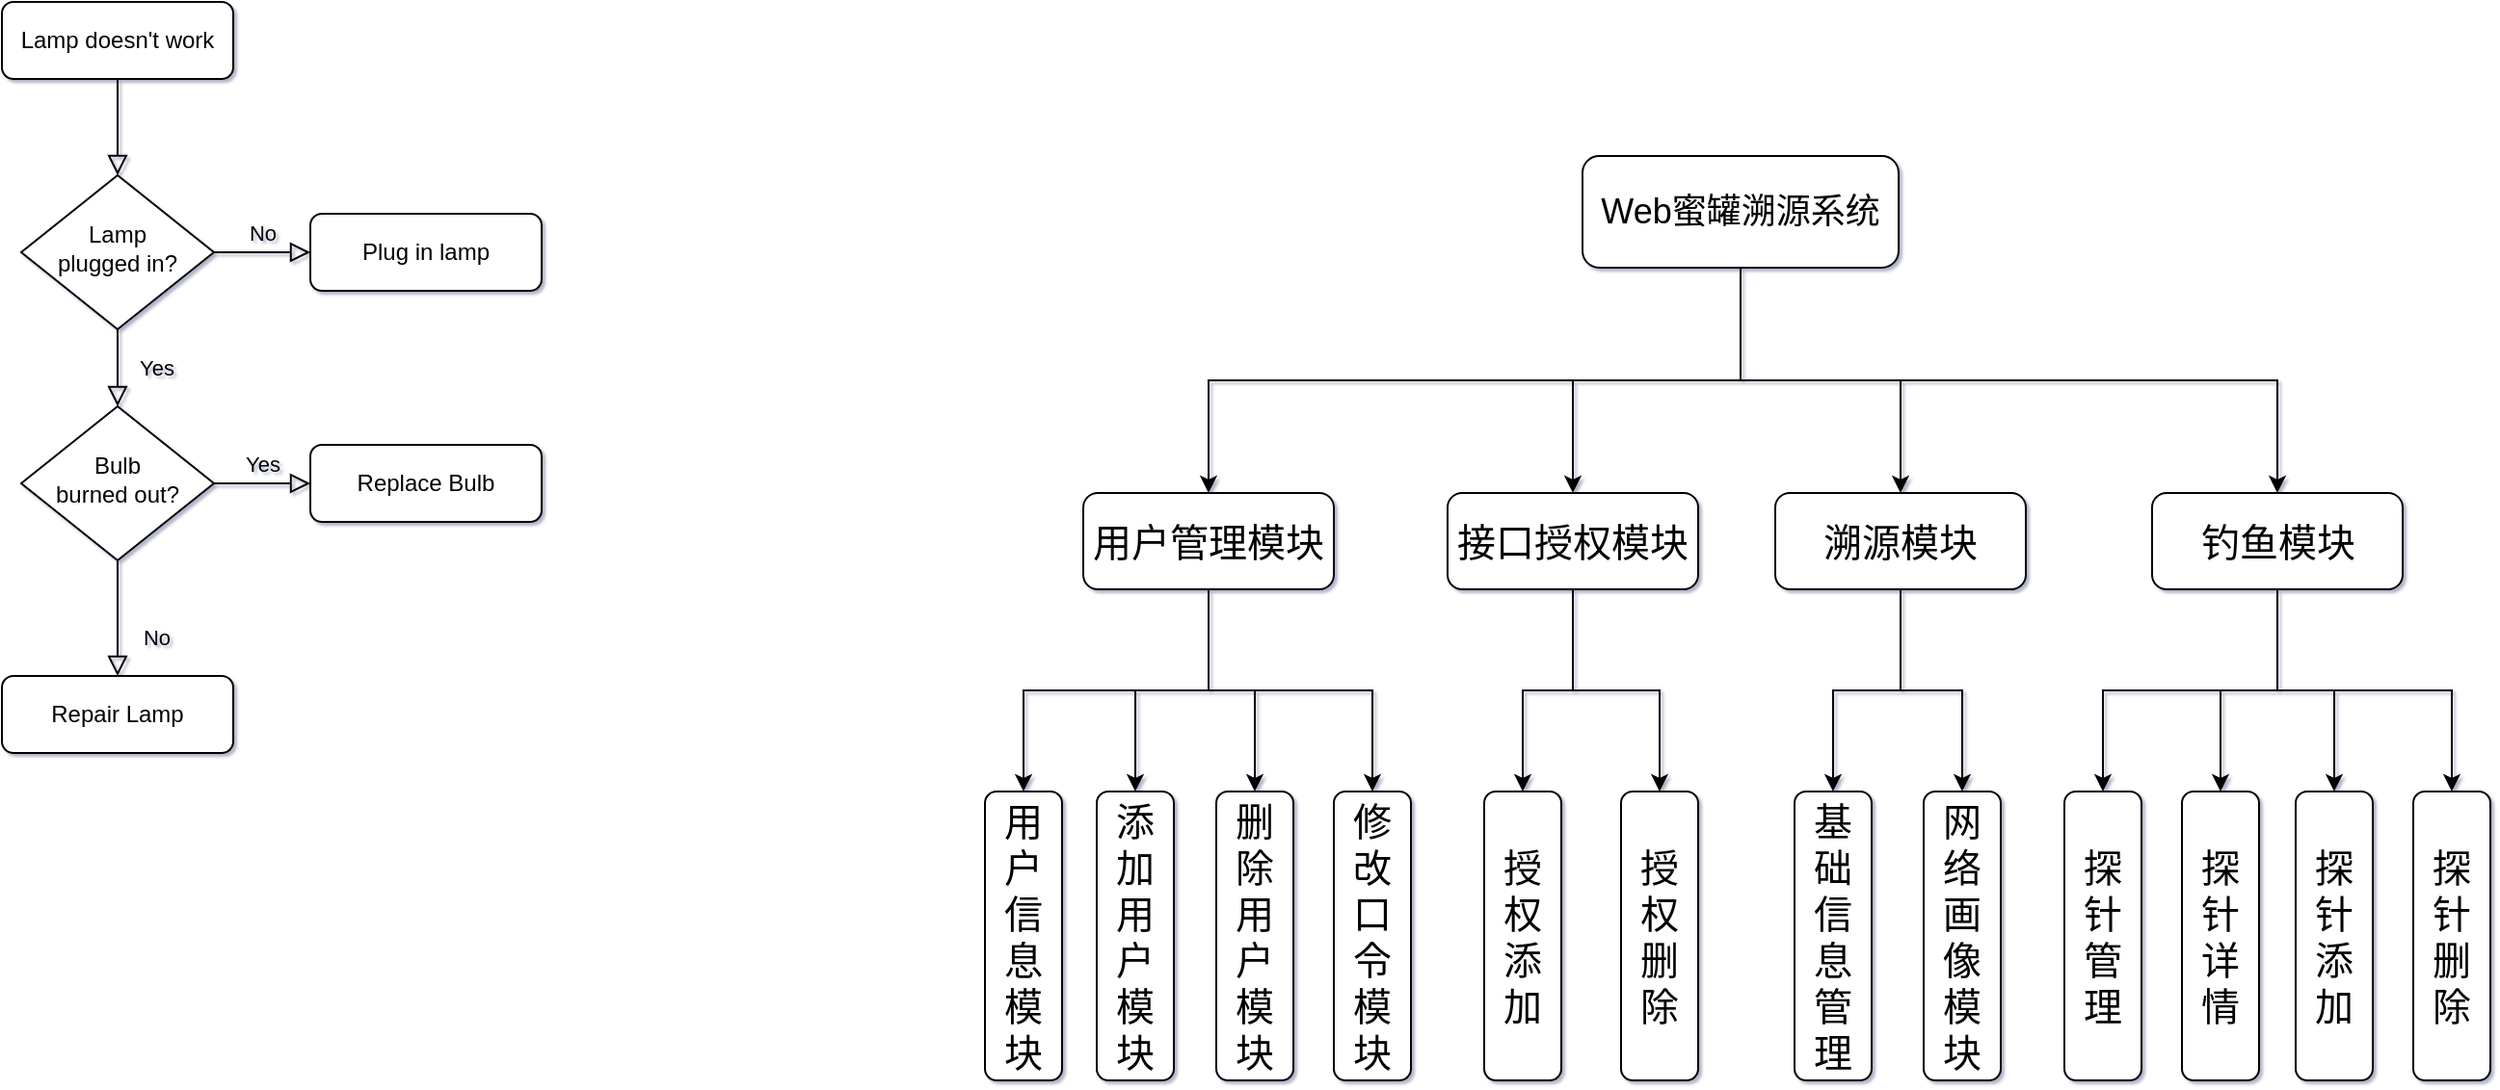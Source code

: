 <mxfile version="14.5.10" type="github">
  <diagram id="C5RBs43oDa-KdzZeNtuy" name="Page-1">
    <mxGraphModel dx="1422" dy="762" grid="1" gridSize="10" guides="1" tooltips="1" connect="1" arrows="1" fold="1" page="0" pageScale="1" pageWidth="827" pageHeight="1169" background="none" math="0" shadow="1">
      <root>
        <mxCell id="WIyWlLk6GJQsqaUBKTNV-0" />
        <mxCell id="WIyWlLk6GJQsqaUBKTNV-1" parent="WIyWlLk6GJQsqaUBKTNV-0" />
        <mxCell id="WIyWlLk6GJQsqaUBKTNV-2" value="" style="rounded=0;html=1;jettySize=auto;orthogonalLoop=1;fontSize=11;endArrow=block;endFill=0;endSize=8;strokeWidth=1;shadow=0;labelBackgroundColor=none;edgeStyle=orthogonalEdgeStyle;" parent="WIyWlLk6GJQsqaUBKTNV-1" source="WIyWlLk6GJQsqaUBKTNV-3" target="WIyWlLk6GJQsqaUBKTNV-6" edge="1">
          <mxGeometry relative="1" as="geometry" />
        </mxCell>
        <mxCell id="WIyWlLk6GJQsqaUBKTNV-3" value="Lamp doesn&#39;t work" style="rounded=1;whiteSpace=wrap;html=1;fontSize=12;glass=0;strokeWidth=1;shadow=0;" parent="WIyWlLk6GJQsqaUBKTNV-1" vertex="1">
          <mxGeometry x="160" y="80" width="120" height="40" as="geometry" />
        </mxCell>
        <mxCell id="WIyWlLk6GJQsqaUBKTNV-4" value="Yes" style="rounded=0;html=1;jettySize=auto;orthogonalLoop=1;fontSize=11;endArrow=block;endFill=0;endSize=8;strokeWidth=1;shadow=0;labelBackgroundColor=none;edgeStyle=orthogonalEdgeStyle;" parent="WIyWlLk6GJQsqaUBKTNV-1" source="WIyWlLk6GJQsqaUBKTNV-6" target="WIyWlLk6GJQsqaUBKTNV-10" edge="1">
          <mxGeometry y="20" relative="1" as="geometry">
            <mxPoint as="offset" />
          </mxGeometry>
        </mxCell>
        <mxCell id="WIyWlLk6GJQsqaUBKTNV-5" value="No" style="edgeStyle=orthogonalEdgeStyle;rounded=0;html=1;jettySize=auto;orthogonalLoop=1;fontSize=11;endArrow=block;endFill=0;endSize=8;strokeWidth=1;shadow=0;labelBackgroundColor=none;" parent="WIyWlLk6GJQsqaUBKTNV-1" source="WIyWlLk6GJQsqaUBKTNV-6" target="WIyWlLk6GJQsqaUBKTNV-7" edge="1">
          <mxGeometry y="10" relative="1" as="geometry">
            <mxPoint as="offset" />
          </mxGeometry>
        </mxCell>
        <mxCell id="WIyWlLk6GJQsqaUBKTNV-6" value="Lamp&lt;br&gt;plugged in?" style="rhombus;whiteSpace=wrap;html=1;shadow=0;fontFamily=Helvetica;fontSize=12;align=center;strokeWidth=1;spacing=6;spacingTop=-4;" parent="WIyWlLk6GJQsqaUBKTNV-1" vertex="1">
          <mxGeometry x="170" y="170" width="100" height="80" as="geometry" />
        </mxCell>
        <mxCell id="WIyWlLk6GJQsqaUBKTNV-7" value="Plug in lamp" style="rounded=1;whiteSpace=wrap;html=1;fontSize=12;glass=0;strokeWidth=1;shadow=0;" parent="WIyWlLk6GJQsqaUBKTNV-1" vertex="1">
          <mxGeometry x="320" y="190" width="120" height="40" as="geometry" />
        </mxCell>
        <mxCell id="WIyWlLk6GJQsqaUBKTNV-8" value="No" style="rounded=0;html=1;jettySize=auto;orthogonalLoop=1;fontSize=11;endArrow=block;endFill=0;endSize=8;strokeWidth=1;shadow=0;labelBackgroundColor=none;edgeStyle=orthogonalEdgeStyle;" parent="WIyWlLk6GJQsqaUBKTNV-1" source="WIyWlLk6GJQsqaUBKTNV-10" target="WIyWlLk6GJQsqaUBKTNV-11" edge="1">
          <mxGeometry x="0.333" y="20" relative="1" as="geometry">
            <mxPoint as="offset" />
          </mxGeometry>
        </mxCell>
        <mxCell id="WIyWlLk6GJQsqaUBKTNV-9" value="Yes" style="edgeStyle=orthogonalEdgeStyle;rounded=0;html=1;jettySize=auto;orthogonalLoop=1;fontSize=11;endArrow=block;endFill=0;endSize=8;strokeWidth=1;shadow=0;labelBackgroundColor=none;" parent="WIyWlLk6GJQsqaUBKTNV-1" source="WIyWlLk6GJQsqaUBKTNV-10" target="WIyWlLk6GJQsqaUBKTNV-12" edge="1">
          <mxGeometry y="10" relative="1" as="geometry">
            <mxPoint as="offset" />
          </mxGeometry>
        </mxCell>
        <mxCell id="WIyWlLk6GJQsqaUBKTNV-10" value="Bulb&lt;br&gt;burned out?" style="rhombus;whiteSpace=wrap;html=1;shadow=0;fontFamily=Helvetica;fontSize=12;align=center;strokeWidth=1;spacing=6;spacingTop=-4;" parent="WIyWlLk6GJQsqaUBKTNV-1" vertex="1">
          <mxGeometry x="170" y="290" width="100" height="80" as="geometry" />
        </mxCell>
        <mxCell id="WIyWlLk6GJQsqaUBKTNV-11" value="Repair Lamp" style="rounded=1;whiteSpace=wrap;html=1;fontSize=12;glass=0;strokeWidth=1;shadow=0;" parent="WIyWlLk6GJQsqaUBKTNV-1" vertex="1">
          <mxGeometry x="160" y="430" width="120" height="40" as="geometry" />
        </mxCell>
        <mxCell id="WIyWlLk6GJQsqaUBKTNV-12" value="Replace Bulb" style="rounded=1;whiteSpace=wrap;html=1;fontSize=12;glass=0;strokeWidth=1;shadow=0;" parent="WIyWlLk6GJQsqaUBKTNV-1" vertex="1">
          <mxGeometry x="320" y="310" width="120" height="40" as="geometry" />
        </mxCell>
        <mxCell id="Zg1x8N40QmGfaq8mfe-Y-34" style="edgeStyle=orthogonalEdgeStyle;rounded=0;orthogonalLoop=1;jettySize=auto;html=1;entryX=0.5;entryY=0;entryDx=0;entryDy=0;fontSize=18;" edge="1" parent="WIyWlLk6GJQsqaUBKTNV-1" source="Zg1x8N40QmGfaq8mfe-Y-0" target="Zg1x8N40QmGfaq8mfe-Y-2">
          <mxGeometry relative="1" as="geometry" />
        </mxCell>
        <mxCell id="Zg1x8N40QmGfaq8mfe-Y-35" style="edgeStyle=orthogonalEdgeStyle;rounded=0;orthogonalLoop=1;jettySize=auto;html=1;entryX=0.5;entryY=0;entryDx=0;entryDy=0;fontSize=18;" edge="1" parent="WIyWlLk6GJQsqaUBKTNV-1" source="Zg1x8N40QmGfaq8mfe-Y-0" target="Zg1x8N40QmGfaq8mfe-Y-23">
          <mxGeometry relative="1" as="geometry" />
        </mxCell>
        <mxCell id="Zg1x8N40QmGfaq8mfe-Y-39" style="edgeStyle=orthogonalEdgeStyle;rounded=0;orthogonalLoop=1;jettySize=auto;html=1;fontSize=18;exitX=0.5;exitY=1;exitDx=0;exitDy=0;" edge="1" parent="WIyWlLk6GJQsqaUBKTNV-1" source="Zg1x8N40QmGfaq8mfe-Y-0" target="Zg1x8N40QmGfaq8mfe-Y-3">
          <mxGeometry relative="1" as="geometry" />
        </mxCell>
        <mxCell id="Zg1x8N40QmGfaq8mfe-Y-40" style="edgeStyle=orthogonalEdgeStyle;rounded=0;orthogonalLoop=1;jettySize=auto;html=1;entryX=0.5;entryY=0;entryDx=0;entryDy=0;fontSize=18;exitX=0.5;exitY=1;exitDx=0;exitDy=0;" edge="1" parent="WIyWlLk6GJQsqaUBKTNV-1" source="Zg1x8N40QmGfaq8mfe-Y-0" target="Zg1x8N40QmGfaq8mfe-Y-1">
          <mxGeometry relative="1" as="geometry" />
        </mxCell>
        <mxCell id="Zg1x8N40QmGfaq8mfe-Y-0" value="&lt;font style=&quot;font-size: 18px&quot;&gt;Web蜜罐溯源系统&lt;/font&gt;" style="rounded=1;whiteSpace=wrap;html=1;" vertex="1" parent="WIyWlLk6GJQsqaUBKTNV-1">
          <mxGeometry x="980" y="160" width="164" height="58" as="geometry" />
        </mxCell>
        <mxCell id="Zg1x8N40QmGfaq8mfe-Y-41" style="edgeStyle=orthogonalEdgeStyle;rounded=0;orthogonalLoop=1;jettySize=auto;html=1;entryX=0.5;entryY=0;entryDx=0;entryDy=0;fontSize=18;" edge="1" parent="WIyWlLk6GJQsqaUBKTNV-1" source="Zg1x8N40QmGfaq8mfe-Y-1" target="Zg1x8N40QmGfaq8mfe-Y-10">
          <mxGeometry relative="1" as="geometry" />
        </mxCell>
        <mxCell id="Zg1x8N40QmGfaq8mfe-Y-42" style="edgeStyle=orthogonalEdgeStyle;rounded=0;orthogonalLoop=1;jettySize=auto;html=1;entryX=0.5;entryY=0;entryDx=0;entryDy=0;fontSize=18;" edge="1" parent="WIyWlLk6GJQsqaUBKTNV-1" source="Zg1x8N40QmGfaq8mfe-Y-1" target="Zg1x8N40QmGfaq8mfe-Y-11">
          <mxGeometry relative="1" as="geometry" />
        </mxCell>
        <mxCell id="Zg1x8N40QmGfaq8mfe-Y-43" style="edgeStyle=orthogonalEdgeStyle;rounded=0;orthogonalLoop=1;jettySize=auto;html=1;entryX=0.5;entryY=0;entryDx=0;entryDy=0;fontSize=18;exitX=0.5;exitY=1;exitDx=0;exitDy=0;" edge="1" parent="WIyWlLk6GJQsqaUBKTNV-1" source="Zg1x8N40QmGfaq8mfe-Y-1" target="Zg1x8N40QmGfaq8mfe-Y-8">
          <mxGeometry relative="1" as="geometry" />
        </mxCell>
        <mxCell id="Zg1x8N40QmGfaq8mfe-Y-44" style="edgeStyle=orthogonalEdgeStyle;rounded=0;orthogonalLoop=1;jettySize=auto;html=1;entryX=0.5;entryY=0;entryDx=0;entryDy=0;fontSize=18;exitX=0.5;exitY=1;exitDx=0;exitDy=0;" edge="1" parent="WIyWlLk6GJQsqaUBKTNV-1" source="Zg1x8N40QmGfaq8mfe-Y-1" target="Zg1x8N40QmGfaq8mfe-Y-12">
          <mxGeometry relative="1" as="geometry" />
        </mxCell>
        <mxCell id="Zg1x8N40QmGfaq8mfe-Y-1" value="用户管理模块" style="rounded=1;whiteSpace=wrap;html=1;fontSize=20;" vertex="1" parent="WIyWlLk6GJQsqaUBKTNV-1">
          <mxGeometry x="721" y="335" width="130" height="50" as="geometry" />
        </mxCell>
        <mxCell id="Zg1x8N40QmGfaq8mfe-Y-19" style="edgeStyle=orthogonalEdgeStyle;rounded=0;orthogonalLoop=1;jettySize=auto;html=1;entryX=0.5;entryY=0;entryDx=0;entryDy=0;fontSize=18;" edge="1" parent="WIyWlLk6GJQsqaUBKTNV-1" source="Zg1x8N40QmGfaq8mfe-Y-2" target="Zg1x8N40QmGfaq8mfe-Y-6">
          <mxGeometry relative="1" as="geometry" />
        </mxCell>
        <mxCell id="Zg1x8N40QmGfaq8mfe-Y-20" style="edgeStyle=orthogonalEdgeStyle;rounded=0;orthogonalLoop=1;jettySize=auto;html=1;entryX=0.5;entryY=0;entryDx=0;entryDy=0;fontSize=18;" edge="1" parent="WIyWlLk6GJQsqaUBKTNV-1" source="Zg1x8N40QmGfaq8mfe-Y-2" target="Zg1x8N40QmGfaq8mfe-Y-7">
          <mxGeometry relative="1" as="geometry" />
        </mxCell>
        <mxCell id="Zg1x8N40QmGfaq8mfe-Y-2" value="接口授权模块" style="rounded=1;whiteSpace=wrap;html=1;fontSize=20;" vertex="1" parent="WIyWlLk6GJQsqaUBKTNV-1">
          <mxGeometry x="910" y="335" width="130" height="50" as="geometry" />
        </mxCell>
        <mxCell id="Zg1x8N40QmGfaq8mfe-Y-21" style="edgeStyle=orthogonalEdgeStyle;rounded=0;orthogonalLoop=1;jettySize=auto;html=1;entryX=0.5;entryY=0;entryDx=0;entryDy=0;fontSize=18;exitX=0.5;exitY=1;exitDx=0;exitDy=0;" edge="1" parent="WIyWlLk6GJQsqaUBKTNV-1" source="Zg1x8N40QmGfaq8mfe-Y-3" target="Zg1x8N40QmGfaq8mfe-Y-4">
          <mxGeometry relative="1" as="geometry" />
        </mxCell>
        <mxCell id="Zg1x8N40QmGfaq8mfe-Y-22" style="edgeStyle=orthogonalEdgeStyle;rounded=0;orthogonalLoop=1;jettySize=auto;html=1;entryX=0.5;entryY=0;entryDx=0;entryDy=0;fontSize=18;" edge="1" parent="WIyWlLk6GJQsqaUBKTNV-1" source="Zg1x8N40QmGfaq8mfe-Y-3" target="Zg1x8N40QmGfaq8mfe-Y-9">
          <mxGeometry relative="1" as="geometry" />
        </mxCell>
        <mxCell id="Zg1x8N40QmGfaq8mfe-Y-29" style="edgeStyle=orthogonalEdgeStyle;rounded=0;orthogonalLoop=1;jettySize=auto;html=1;entryX=0.5;entryY=0;entryDx=0;entryDy=0;fontSize=18;" edge="1" parent="WIyWlLk6GJQsqaUBKTNV-1" source="Zg1x8N40QmGfaq8mfe-Y-3" target="Zg1x8N40QmGfaq8mfe-Y-28">
          <mxGeometry relative="1" as="geometry" />
        </mxCell>
        <mxCell id="Zg1x8N40QmGfaq8mfe-Y-46" style="edgeStyle=orthogonalEdgeStyle;rounded=0;orthogonalLoop=1;jettySize=auto;html=1;entryX=0.5;entryY=0;entryDx=0;entryDy=0;fontSize=18;exitX=0.5;exitY=1;exitDx=0;exitDy=0;" edge="1" parent="WIyWlLk6GJQsqaUBKTNV-1" source="Zg1x8N40QmGfaq8mfe-Y-3" target="Zg1x8N40QmGfaq8mfe-Y-45">
          <mxGeometry relative="1" as="geometry" />
        </mxCell>
        <mxCell id="Zg1x8N40QmGfaq8mfe-Y-3" value="钓鱼模块" style="rounded=1;whiteSpace=wrap;html=1;fontSize=20;" vertex="1" parent="WIyWlLk6GJQsqaUBKTNV-1">
          <mxGeometry x="1275.5" y="335" width="130" height="50" as="geometry" />
        </mxCell>
        <mxCell id="Zg1x8N40QmGfaq8mfe-Y-4" value="探&lt;br style=&quot;font-size: 20px;&quot;&gt;针&lt;br style=&quot;font-size: 20px;&quot;&gt;管&lt;br style=&quot;font-size: 20px;&quot;&gt;理" style="rounded=1;whiteSpace=wrap;html=1;fontSize=20;rotation=0;" vertex="1" parent="WIyWlLk6GJQsqaUBKTNV-1">
          <mxGeometry x="1230" y="490" width="40" height="150" as="geometry" />
        </mxCell>
        <mxCell id="Zg1x8N40QmGfaq8mfe-Y-6" value="授&lt;br style=&quot;font-size: 20px;&quot;&gt;权&lt;br style=&quot;font-size: 20px;&quot;&gt;添&lt;br style=&quot;font-size: 20px;&quot;&gt;加" style="rounded=1;whiteSpace=wrap;html=1;fontSize=20;rotation=0;" vertex="1" parent="WIyWlLk6GJQsqaUBKTNV-1">
          <mxGeometry x="929" y="490" width="40" height="150" as="geometry" />
        </mxCell>
        <mxCell id="Zg1x8N40QmGfaq8mfe-Y-7" value="授&lt;br style=&quot;font-size: 20px;&quot;&gt;权&lt;br style=&quot;font-size: 20px;&quot;&gt;删&lt;br style=&quot;font-size: 20px;&quot;&gt;除" style="rounded=1;whiteSpace=wrap;html=1;fontSize=20;rotation=0;" vertex="1" parent="WIyWlLk6GJQsqaUBKTNV-1">
          <mxGeometry x="1000" y="490" width="40" height="150" as="geometry" />
        </mxCell>
        <mxCell id="Zg1x8N40QmGfaq8mfe-Y-8" value="用&lt;br style=&quot;font-size: 20px;&quot;&gt;户&lt;br style=&quot;font-size: 20px;&quot;&gt;信&lt;br style=&quot;font-size: 20px;&quot;&gt;息&lt;br style=&quot;font-size: 20px;&quot;&gt;模&lt;br style=&quot;font-size: 20px;&quot;&gt;块" style="rounded=1;whiteSpace=wrap;html=1;fontSize=20;rotation=0;" vertex="1" parent="WIyWlLk6GJQsqaUBKTNV-1">
          <mxGeometry x="670" y="490" width="40" height="150" as="geometry" />
        </mxCell>
        <mxCell id="Zg1x8N40QmGfaq8mfe-Y-9" value="探&lt;br style=&quot;font-size: 20px;&quot;&gt;针&lt;br style=&quot;font-size: 20px;&quot;&gt;详&lt;br style=&quot;font-size: 20px;&quot;&gt;情" style="rounded=1;whiteSpace=wrap;html=1;fontSize=20;rotation=0;" vertex="1" parent="WIyWlLk6GJQsqaUBKTNV-1">
          <mxGeometry x="1291" y="490" width="40" height="150" as="geometry" />
        </mxCell>
        <mxCell id="Zg1x8N40QmGfaq8mfe-Y-10" value="添&lt;br style=&quot;font-size: 20px;&quot;&gt;加&lt;br style=&quot;font-size: 20px;&quot;&gt;用&lt;br style=&quot;font-size: 20px;&quot;&gt;户&lt;br style=&quot;font-size: 20px;&quot;&gt;模&lt;br style=&quot;font-size: 20px;&quot;&gt;块" style="rounded=1;whiteSpace=wrap;html=1;fontSize=20;rotation=0;" vertex="1" parent="WIyWlLk6GJQsqaUBKTNV-1">
          <mxGeometry x="728" y="490" width="40" height="150" as="geometry" />
        </mxCell>
        <mxCell id="Zg1x8N40QmGfaq8mfe-Y-11" value="删&lt;br style=&quot;font-size: 20px;&quot;&gt;除&lt;br style=&quot;font-size: 20px;&quot;&gt;用&lt;br style=&quot;font-size: 20px;&quot;&gt;户&lt;br style=&quot;font-size: 20px;&quot;&gt;模&lt;br style=&quot;font-size: 20px;&quot;&gt;块" style="rounded=1;whiteSpace=wrap;html=1;fontSize=20;rotation=0;" vertex="1" parent="WIyWlLk6GJQsqaUBKTNV-1">
          <mxGeometry x="790" y="490" width="40" height="150" as="geometry" />
        </mxCell>
        <mxCell id="Zg1x8N40QmGfaq8mfe-Y-12" value="修&lt;br style=&quot;font-size: 20px;&quot;&gt;改&lt;br style=&quot;font-size: 20px;&quot;&gt;口&lt;br style=&quot;font-size: 20px;&quot;&gt;令&lt;br style=&quot;font-size: 20px;&quot;&gt;模&lt;br style=&quot;font-size: 20px;&quot;&gt;块" style="rounded=1;whiteSpace=wrap;html=1;fontSize=20;rotation=0;" vertex="1" parent="WIyWlLk6GJQsqaUBKTNV-1">
          <mxGeometry x="851" y="490" width="40" height="150" as="geometry" />
        </mxCell>
        <mxCell id="Zg1x8N40QmGfaq8mfe-Y-26" style="edgeStyle=orthogonalEdgeStyle;rounded=0;orthogonalLoop=1;jettySize=auto;html=1;fontSize=18;" edge="1" parent="WIyWlLk6GJQsqaUBKTNV-1" source="Zg1x8N40QmGfaq8mfe-Y-23" target="Zg1x8N40QmGfaq8mfe-Y-24">
          <mxGeometry relative="1" as="geometry" />
        </mxCell>
        <mxCell id="Zg1x8N40QmGfaq8mfe-Y-27" style="edgeStyle=orthogonalEdgeStyle;rounded=0;orthogonalLoop=1;jettySize=auto;html=1;entryX=0.5;entryY=0;entryDx=0;entryDy=0;fontSize=18;" edge="1" parent="WIyWlLk6GJQsqaUBKTNV-1" source="Zg1x8N40QmGfaq8mfe-Y-23" target="Zg1x8N40QmGfaq8mfe-Y-25">
          <mxGeometry relative="1" as="geometry" />
        </mxCell>
        <mxCell id="Zg1x8N40QmGfaq8mfe-Y-23" value="溯源模块" style="rounded=1;whiteSpace=wrap;html=1;fontSize=20;" vertex="1" parent="WIyWlLk6GJQsqaUBKTNV-1">
          <mxGeometry x="1080" y="335" width="130" height="50" as="geometry" />
        </mxCell>
        <mxCell id="Zg1x8N40QmGfaq8mfe-Y-24" value="基&lt;br style=&quot;font-size: 20px;&quot;&gt;础&lt;br style=&quot;font-size: 20px;&quot;&gt;信&lt;br style=&quot;font-size: 20px;&quot;&gt;息&lt;br style=&quot;font-size: 20px;&quot;&gt;管&lt;br style=&quot;font-size: 20px;&quot;&gt;理" style="rounded=1;whiteSpace=wrap;html=1;fontSize=20;rotation=0;" vertex="1" parent="WIyWlLk6GJQsqaUBKTNV-1">
          <mxGeometry x="1090" y="490" width="40" height="150" as="geometry" />
        </mxCell>
        <mxCell id="Zg1x8N40QmGfaq8mfe-Y-25" value="网&lt;br style=&quot;font-size: 20px;&quot;&gt;络&lt;br style=&quot;font-size: 20px;&quot;&gt;画&lt;br style=&quot;font-size: 20px;&quot;&gt;像&lt;br style=&quot;font-size: 20px;&quot;&gt;模&lt;br style=&quot;font-size: 20px;&quot;&gt;块" style="rounded=1;whiteSpace=wrap;html=1;fontSize=20;rotation=0;" vertex="1" parent="WIyWlLk6GJQsqaUBKTNV-1">
          <mxGeometry x="1157" y="490" width="40" height="150" as="geometry" />
        </mxCell>
        <mxCell id="Zg1x8N40QmGfaq8mfe-Y-28" value="探&lt;br style=&quot;font-size: 20px;&quot;&gt;针&lt;br style=&quot;font-size: 20px;&quot;&gt;添&lt;br style=&quot;font-size: 20px;&quot;&gt;加" style="rounded=1;whiteSpace=wrap;html=1;fontSize=20;rotation=0;" vertex="1" parent="WIyWlLk6GJQsqaUBKTNV-1">
          <mxGeometry x="1350" y="490" width="40" height="150" as="geometry" />
        </mxCell>
        <mxCell id="Zg1x8N40QmGfaq8mfe-Y-45" value="探&lt;br style=&quot;font-size: 20px;&quot;&gt;针&lt;br style=&quot;font-size: 20px;&quot;&gt;删&lt;br style=&quot;font-size: 20px;&quot;&gt;除" style="rounded=1;whiteSpace=wrap;html=1;fontSize=20;rotation=0;" vertex="1" parent="WIyWlLk6GJQsqaUBKTNV-1">
          <mxGeometry x="1411" y="490" width="40" height="150" as="geometry" />
        </mxCell>
      </root>
    </mxGraphModel>
  </diagram>
</mxfile>
